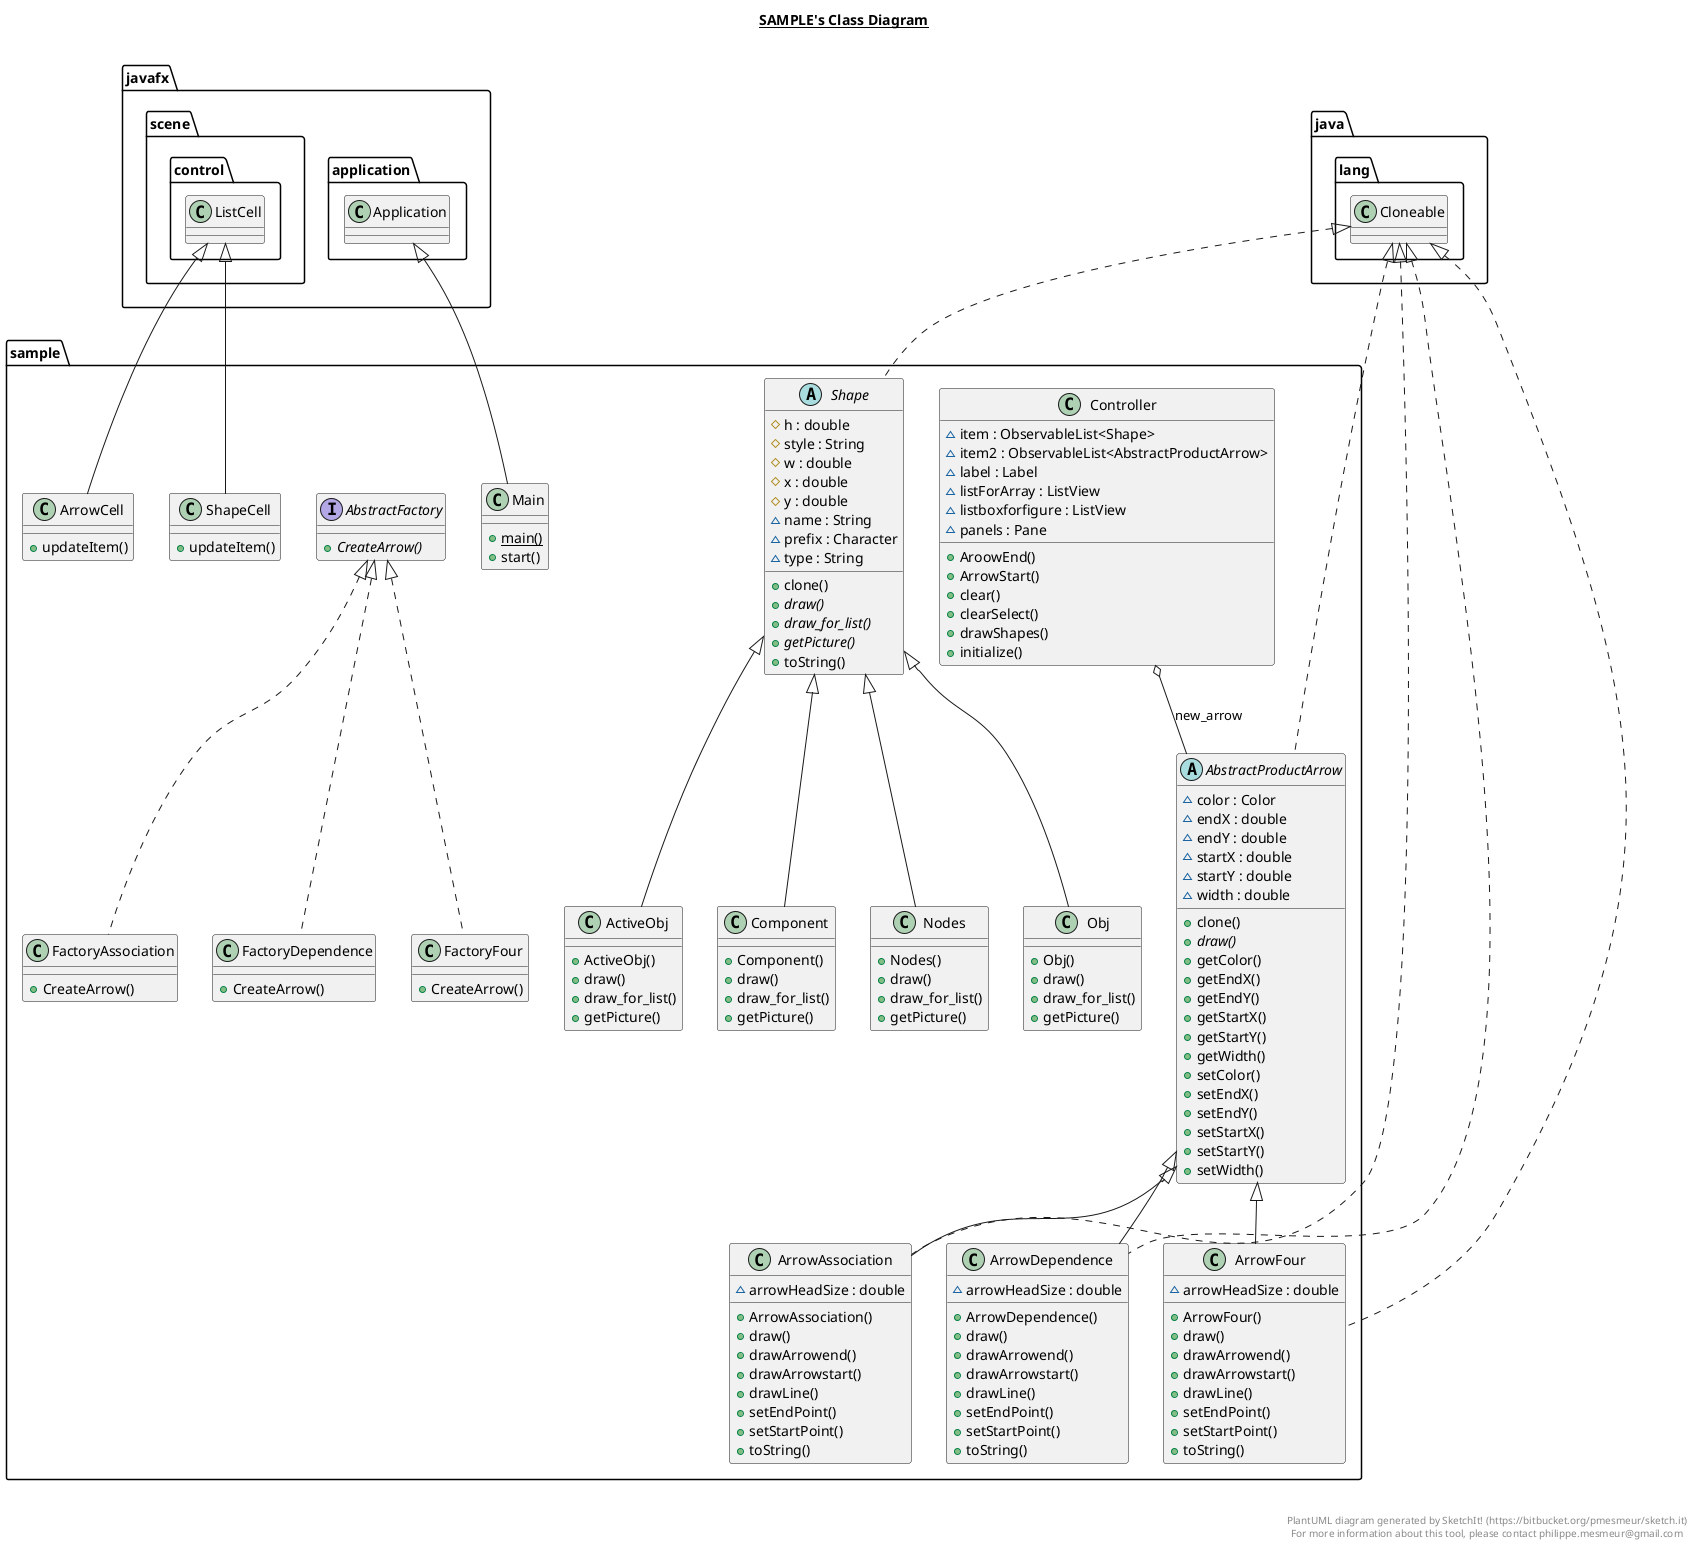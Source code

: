 @startuml

title __SAMPLE's Class Diagram__\n

  namespace sample {
    interface sample.AbstractFactory {
        {abstract} + CreateArrow()
    }
  }
  

  namespace sample {
    abstract class sample.AbstractProductArrow {
        ~ color : Color
        ~ endX : double
        ~ endY : double
        ~ startX : double
        ~ startY : double
        ~ width : double
        + clone()
        {abstract} + draw()
        + getColor()
        + getEndX()
        + getEndY()
        + getStartX()
        + getStartY()
        + getWidth()
        + setColor()
        + setEndX()
        + setEndY()
        + setStartX()
        + setStartY()
        + setWidth()
    }
  }
  

  namespace sample {
    class sample.ActiveObj {
        + ActiveObj()
        + draw()
        + draw_for_list()
        + getPicture()
    }
  }
  

  namespace sample {
    class sample.ArrowAssociation {
        ~ arrowHeadSize : double
        + ArrowAssociation()
        + draw()
        + drawArrowend()
        + drawArrowstart()
        + drawLine()
        + setEndPoint()
        + setStartPoint()
        + toString()
    }
  }
  

  namespace sample {
    class sample.ArrowCell {
        + updateItem()
    }
  }
  

  namespace sample {
    class sample.ArrowDependence {
        ~ arrowHeadSize : double
        + ArrowDependence()
        + draw()
        + drawArrowend()
        + drawArrowstart()
        + drawLine()
        + setEndPoint()
        + setStartPoint()
        + toString()
    }
  }
  

  namespace sample {
    class sample.ArrowFour {
        ~ arrowHeadSize : double
        + ArrowFour()
        + draw()
        + drawArrowend()
        + drawArrowstart()
        + drawLine()
        + setEndPoint()
        + setStartPoint()
        + toString()
    }
  }
  

  namespace sample {
    class sample.Component {
        + Component()
        + draw()
        + draw_for_list()
        + getPicture()
    }
  }
  

  namespace sample {
    class sample.Controller {
        ~ item : ObservableList<Shape>
        ~ item2 : ObservableList<AbstractProductArrow>
        ~ label : Label
        ~ listForArray : ListView
        ~ listboxforfigure : ListView
        ~ panels : Pane
        + AroowEnd()
        + ArrowStart()
        + clear()
        + clearSelect()
        + drawShapes()
        + initialize()
    }
  }
  

  namespace sample {
    class sample.FactoryAssociation {
        + CreateArrow()
    }
  }
  

  namespace sample {
    class sample.FactoryDependence {
        + CreateArrow()
    }
  }
  

  namespace sample {
    class sample.FactoryFour {
        + CreateArrow()
    }
  }
  

  namespace sample {
    class sample.Main {
        {static} + main()
        + start()
    }
  }
  

  namespace sample {
    class sample.Nodes {
        + Nodes()
        + draw()
        + draw_for_list()
        + getPicture()
    }
  }
  

  namespace sample {
    class sample.Obj {
        + Obj()
        + draw()
        + draw_for_list()
        + getPicture()
    }
  }
  

  namespace sample {
    abstract class sample.Shape {
        # h : double
        # style : String
        # w : double
        # x : double
        # y : double
        ~ name : String
        ~ prefix : Character
        ~ type : String
        + clone()
        {abstract} + draw()
        {abstract} + draw_for_list()
        {abstract} + getPicture()
        + toString()
    }
  }
  

  namespace sample {
    class sample.ShapeCell {
        + updateItem()
    }
  }
  

  sample.AbstractProductArrow .up.|> java.lang.Cloneable
  sample.ActiveObj -up-|> sample.Shape
  sample.ArrowAssociation .up.|> java.lang.Cloneable
  sample.ArrowAssociation -up-|> sample.AbstractProductArrow
  sample.ArrowCell -up-|> javafx.scene.control.ListCell
  sample.ArrowDependence .up.|> java.lang.Cloneable
  sample.ArrowDependence -up-|> sample.AbstractProductArrow
  sample.ArrowFour .up.|> java.lang.Cloneable
  sample.ArrowFour -up-|> sample.AbstractProductArrow
  sample.Component -up-|> sample.Shape
  sample.Controller o-- sample.AbstractProductArrow : new_arrow
  sample.FactoryAssociation .up.|> sample.AbstractFactory
  sample.FactoryDependence .up.|> sample.AbstractFactory
  sample.FactoryFour .up.|> sample.AbstractFactory
  sample.Main -up-|> javafx.application.Application
  sample.Nodes -up-|> sample.Shape
  sample.Obj -up-|> sample.Shape
  sample.Shape .up.|> java.lang.Cloneable
  sample.ShapeCell -up-|> javafx.scene.control.ListCell


right footer


PlantUML diagram generated by SketchIt! (https://bitbucket.org/pmesmeur/sketch.it)
For more information about this tool, please contact philippe.mesmeur@gmail.com
endfooter

@enduml

